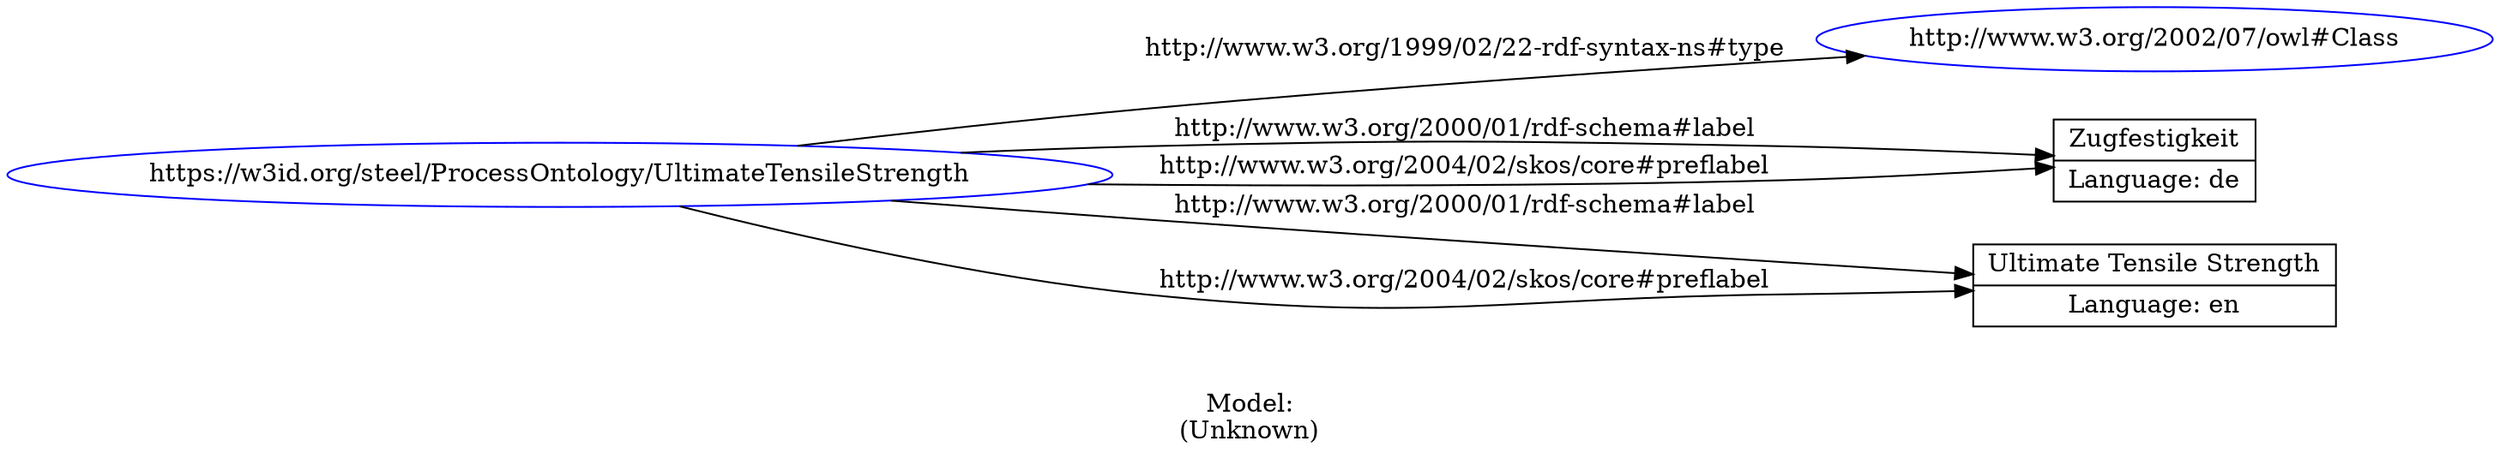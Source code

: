 digraph {
	rankdir = LR;
	charset="utf-8";

	"Rhttps://w3id.org/steel/ProcessOntology/UltimateTensileStrength" -> "Rhttp://www.w3.org/2002/07/owl#Class" [ label="http://www.w3.org/1999/02/22-rdf-syntax-ns#type" ];
	"Rhttps://w3id.org/steel/ProcessOntology/UltimateTensileStrength" -> "LZugfestigkeit|Language: de" [ label="http://www.w3.org/2000/01/rdf-schema#label" ];
	"Rhttps://w3id.org/steel/ProcessOntology/UltimateTensileStrength" -> "LUltimate Tensile Strength|Language: en" [ label="http://www.w3.org/2000/01/rdf-schema#label" ];
	"Rhttps://w3id.org/steel/ProcessOntology/UltimateTensileStrength" -> "LZugfestigkeit|Language: de" [ label="http://www.w3.org/2004/02/skos/core#preflabel" ];
	"Rhttps://w3id.org/steel/ProcessOntology/UltimateTensileStrength" -> "LUltimate Tensile Strength|Language: en" [ label="http://www.w3.org/2004/02/skos/core#preflabel" ];

	// Resources
	"Rhttps://w3id.org/steel/ProcessOntology/UltimateTensileStrength" [ label="https://w3id.org/steel/ProcessOntology/UltimateTensileStrength", shape = ellipse, color = blue ];
	"Rhttp://www.w3.org/2002/07/owl#Class" [ label="http://www.w3.org/2002/07/owl#Class", shape = ellipse, color = blue ];

	// Anonymous nodes

	// Literals
	"LZugfestigkeit|Language: de" [ label="Zugfestigkeit|Language: de", shape = record ];
	"LUltimate Tensile Strength|Language: en" [ label="Ultimate Tensile Strength|Language: en", shape = record ];

	label="\n\nModel:\n(Unknown)";
}
